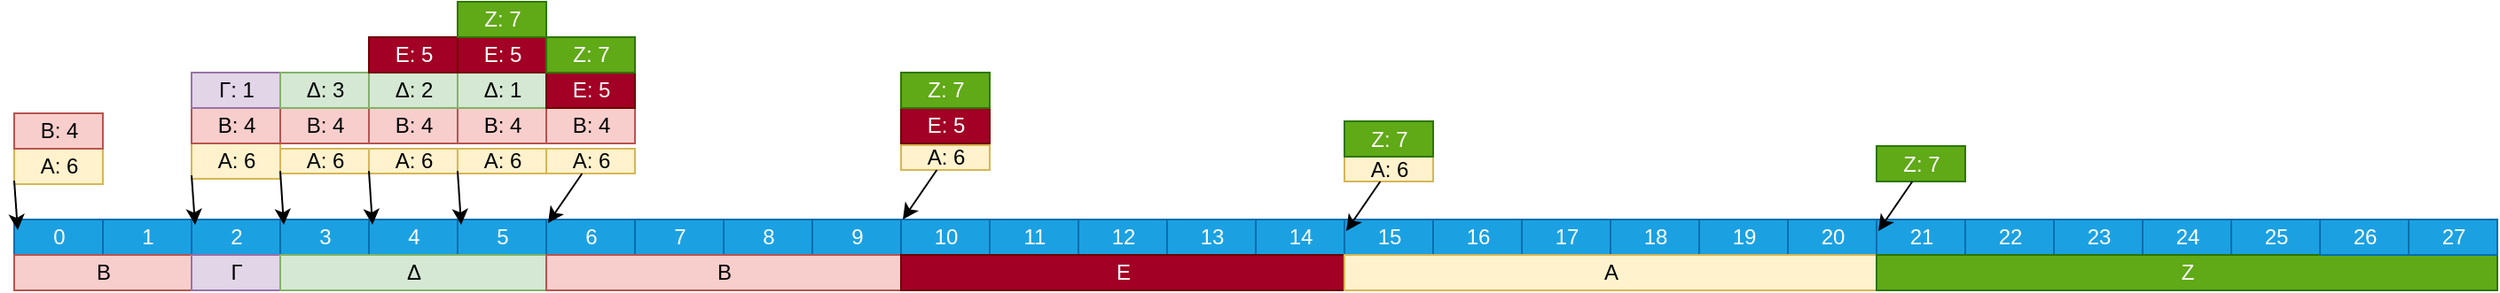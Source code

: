 <mxfile version="20.7.4" type="device"><diagram name="Page-1" id="2c4490ee-f0b8-94ab-5012-d5dc3445f7a3"><mxGraphModel dx="1434" dy="786" grid="1" gridSize="10" guides="1" tooltips="1" connect="0" arrows="1" fold="1" page="1" pageScale="1.5" pageWidth="1169" pageHeight="826" background="none" math="0" shadow="0"><root><mxCell id="0" style=";html=1;"/><mxCell id="1" style=";html=1;" parent="0"/><mxCell id="7a8b956e7d50b54d-360" value="0" style="align=center;html=1;fillColor=#1ba1e2;fontColor=#ffffff;strokeColor=#006EAF;" parent="1" vertex="1"><mxGeometry x="40" y="340" width="50" height="20" as="geometry"/></mxCell><mxCell id="ocXXfXh9jtsV70e3W2vZ-2" value="1" style="align=center;html=1;fillColor=#1ba1e2;fontColor=#ffffff;strokeColor=#006EAF;" parent="1" vertex="1"><mxGeometry x="90" y="340" width="50" height="20" as="geometry"/></mxCell><mxCell id="ocXXfXh9jtsV70e3W2vZ-3" value="2" style="align=center;html=1;fillColor=#1ba1e2;fontColor=#ffffff;strokeColor=#006EAF;" parent="1" vertex="1"><mxGeometry x="140" y="340" width="50" height="20" as="geometry"/></mxCell><mxCell id="ocXXfXh9jtsV70e3W2vZ-4" value="3" style="align=center;html=1;fillColor=#1ba1e2;fontColor=#ffffff;strokeColor=#006EAF;" parent="1" vertex="1"><mxGeometry x="190" y="340" width="50" height="20" as="geometry"/></mxCell><mxCell id="ocXXfXh9jtsV70e3W2vZ-5" value="4" style="align=center;html=1;fillColor=#1ba1e2;fontColor=#ffffff;strokeColor=#006EAF;" parent="1" vertex="1"><mxGeometry x="240" y="340" width="50" height="20" as="geometry"/></mxCell><mxCell id="ocXXfXh9jtsV70e3W2vZ-6" value="5" style="align=center;html=1;fillColor=#1ba1e2;fontColor=#ffffff;strokeColor=#006EAF;" parent="1" vertex="1"><mxGeometry x="290" y="340" width="50" height="20" as="geometry"/></mxCell><mxCell id="ocXXfXh9jtsV70e3W2vZ-7" value="6" style="align=center;html=1;fillColor=#1ba1e2;fontColor=#ffffff;strokeColor=#006EAF;" parent="1" vertex="1"><mxGeometry x="340" y="340" width="50" height="20" as="geometry"/></mxCell><mxCell id="ocXXfXh9jtsV70e3W2vZ-8" value="7" style="align=center;html=1;fillColor=#1ba1e2;fontColor=#ffffff;strokeColor=#006EAF;" parent="1" vertex="1"><mxGeometry x="390" y="340" width="50" height="20" as="geometry"/></mxCell><mxCell id="ocXXfXh9jtsV70e3W2vZ-9" value="8" style="align=center;html=1;fillColor=#1ba1e2;fontColor=#ffffff;strokeColor=#006EAF;" parent="1" vertex="1"><mxGeometry x="440" y="340" width="50" height="20" as="geometry"/></mxCell><mxCell id="ocXXfXh9jtsV70e3W2vZ-10" value="9" style="align=center;html=1;fillColor=#1ba1e2;fontColor=#ffffff;strokeColor=#006EAF;" parent="1" vertex="1"><mxGeometry x="490" y="340" width="50" height="20" as="geometry"/></mxCell><mxCell id="ocXXfXh9jtsV70e3W2vZ-11" value="10" style="align=center;html=1;fillColor=#1ba1e2;fontColor=#ffffff;strokeColor=#006EAF;" parent="1" vertex="1"><mxGeometry x="540" y="340" width="50" height="20" as="geometry"/></mxCell><mxCell id="ocXXfXh9jtsV70e3W2vZ-12" value="11" style="align=center;html=1;fillColor=#1ba1e2;fontColor=#ffffff;strokeColor=#006EAF;" parent="1" vertex="1"><mxGeometry x="590" y="340" width="50" height="20" as="geometry"/></mxCell><mxCell id="ocXXfXh9jtsV70e3W2vZ-13" value="12" style="align=center;html=1;fillColor=#1ba1e2;fontColor=#ffffff;strokeColor=#006EAF;" parent="1" vertex="1"><mxGeometry x="640" y="340" width="50" height="20" as="geometry"/></mxCell><mxCell id="ocXXfXh9jtsV70e3W2vZ-14" value="13" style="align=center;html=1;fillColor=#1ba1e2;fontColor=#ffffff;strokeColor=#006EAF;" parent="1" vertex="1"><mxGeometry x="690" y="340" width="50" height="20" as="geometry"/></mxCell><mxCell id="ocXXfXh9jtsV70e3W2vZ-15" value="14" style="align=center;html=1;fillColor=#1ba1e2;fontColor=#ffffff;strokeColor=#006EAF;" parent="1" vertex="1"><mxGeometry x="740" y="340" width="50" height="20" as="geometry"/></mxCell><mxCell id="ocXXfXh9jtsV70e3W2vZ-16" value="15" style="align=center;html=1;fillColor=#1ba1e2;fontColor=#ffffff;strokeColor=#006EAF;" parent="1" vertex="1"><mxGeometry x="790" y="340" width="50" height="20" as="geometry"/></mxCell><mxCell id="ocXXfXh9jtsV70e3W2vZ-17" value="16" style="align=center;html=1;fillColor=#1ba1e2;fontColor=#ffffff;strokeColor=#006EAF;" parent="1" vertex="1"><mxGeometry x="840" y="340" width="50" height="20" as="geometry"/></mxCell><mxCell id="ocXXfXh9jtsV70e3W2vZ-18" value="17" style="align=center;html=1;fillColor=#1ba1e2;fontColor=#ffffff;strokeColor=#006EAF;" parent="1" vertex="1"><mxGeometry x="890" y="340" width="50" height="20" as="geometry"/></mxCell><mxCell id="ocXXfXh9jtsV70e3W2vZ-19" value="18" style="align=center;html=1;fillColor=#1ba1e2;fontColor=#ffffff;strokeColor=#006EAF;" parent="1" vertex="1"><mxGeometry x="940" y="340" width="50" height="20" as="geometry"/></mxCell><mxCell id="ocXXfXh9jtsV70e3W2vZ-20" value="19" style="align=center;html=1;fillColor=#1ba1e2;fontColor=#ffffff;strokeColor=#006EAF;" parent="1" vertex="1"><mxGeometry x="990" y="340" width="50" height="20" as="geometry"/></mxCell><mxCell id="ocXXfXh9jtsV70e3W2vZ-21" value="20" style="align=center;html=1;fillColor=#1ba1e2;fontColor=#ffffff;strokeColor=#006EAF;" parent="1" vertex="1"><mxGeometry x="1040" y="340" width="50" height="20" as="geometry"/></mxCell><mxCell id="ocXXfXh9jtsV70e3W2vZ-22" value="21" style="align=center;html=1;fillColor=#1ba1e2;fontColor=#ffffff;strokeColor=#006EAF;" parent="1" vertex="1"><mxGeometry x="1090" y="340" width="50" height="20" as="geometry"/></mxCell><mxCell id="ocXXfXh9jtsV70e3W2vZ-23" value="22" style="align=center;html=1;fillColor=#1ba1e2;fontColor=#ffffff;strokeColor=#006EAF;" parent="1" vertex="1"><mxGeometry x="1140" y="340" width="50" height="20" as="geometry"/></mxCell><mxCell id="ocXXfXh9jtsV70e3W2vZ-24" value="23" style="align=center;html=1;fillColor=#1ba1e2;fontColor=#ffffff;strokeColor=#006EAF;" parent="1" vertex="1"><mxGeometry x="1190" y="340" width="50" height="20" as="geometry"/></mxCell><mxCell id="ocXXfXh9jtsV70e3W2vZ-25" value="24" style="align=center;html=1;fillColor=#1ba1e2;fontColor=#ffffff;strokeColor=#006EAF;" parent="1" vertex="1"><mxGeometry x="1240" y="340" width="50" height="20" as="geometry"/></mxCell><mxCell id="ocXXfXh9jtsV70e3W2vZ-26" value="25" style="align=center;html=1;fillColor=#1ba1e2;fontColor=#ffffff;strokeColor=#006EAF;" parent="1" vertex="1"><mxGeometry x="1290" y="340" width="50" height="20" as="geometry"/></mxCell><mxCell id="ocXXfXh9jtsV70e3W2vZ-27" value="" style="align=left;html=1;" parent="1" vertex="1"><mxGeometry x="40" y="360" width="50" height="20" as="geometry"/></mxCell><mxCell id="ocXXfXh9jtsV70e3W2vZ-28" value="" style="align=left;html=1;" parent="1" vertex="1"><mxGeometry x="90" y="360" width="50" height="20" as="geometry"/></mxCell><mxCell id="ocXXfXh9jtsV70e3W2vZ-29" value="" style="align=left;html=1;" parent="1" vertex="1"><mxGeometry x="140" y="360" width="50" height="20" as="geometry"/></mxCell><mxCell id="ocXXfXh9jtsV70e3W2vZ-30" value="" style="align=left;html=1;" parent="1" vertex="1"><mxGeometry x="190" y="360" width="50" height="20" as="geometry"/></mxCell><mxCell id="ocXXfXh9jtsV70e3W2vZ-31" value="" style="align=left;html=1;" parent="1" vertex="1"><mxGeometry x="240" y="360" width="50" height="20" as="geometry"/></mxCell><mxCell id="ocXXfXh9jtsV70e3W2vZ-32" value="" style="align=left;html=1;" parent="1" vertex="1"><mxGeometry x="290" y="360" width="50" height="20" as="geometry"/></mxCell><mxCell id="ocXXfXh9jtsV70e3W2vZ-33" value="" style="align=left;html=1;" parent="1" vertex="1"><mxGeometry x="340" y="360" width="50" height="20" as="geometry"/></mxCell><mxCell id="ocXXfXh9jtsV70e3W2vZ-34" value="" style="align=left;html=1;" parent="1" vertex="1"><mxGeometry x="390" y="360" width="50" height="20" as="geometry"/></mxCell><mxCell id="ocXXfXh9jtsV70e3W2vZ-35" value="" style="align=left;html=1;" parent="1" vertex="1"><mxGeometry x="440" y="360" width="50" height="20" as="geometry"/></mxCell><mxCell id="ocXXfXh9jtsV70e3W2vZ-36" value="" style="align=left;html=1;" parent="1" vertex="1"><mxGeometry x="490" y="360" width="50" height="20" as="geometry"/></mxCell><mxCell id="ocXXfXh9jtsV70e3W2vZ-37" value="" style="align=left;html=1;" parent="1" vertex="1"><mxGeometry x="540" y="360" width="50" height="20" as="geometry"/></mxCell><mxCell id="ocXXfXh9jtsV70e3W2vZ-38" value="" style="align=left;html=1;" parent="1" vertex="1"><mxGeometry x="590" y="360" width="50" height="20" as="geometry"/></mxCell><mxCell id="ocXXfXh9jtsV70e3W2vZ-39" value="" style="align=left;html=1;" parent="1" vertex="1"><mxGeometry x="640" y="360" width="50" height="20" as="geometry"/></mxCell><mxCell id="ocXXfXh9jtsV70e3W2vZ-40" value="" style="align=left;html=1;" parent="1" vertex="1"><mxGeometry x="690" y="360" width="50" height="20" as="geometry"/></mxCell><mxCell id="ocXXfXh9jtsV70e3W2vZ-41" value="" style="align=left;html=1;" parent="1" vertex="1"><mxGeometry x="740" y="360" width="50" height="20" as="geometry"/></mxCell><mxCell id="ocXXfXh9jtsV70e3W2vZ-42" value="" style="align=left;html=1;" parent="1" vertex="1"><mxGeometry x="790" y="360" width="50" height="20" as="geometry"/></mxCell><mxCell id="ocXXfXh9jtsV70e3W2vZ-43" value="" style="align=left;html=1;" parent="1" vertex="1"><mxGeometry x="840" y="360" width="50" height="20" as="geometry"/></mxCell><mxCell id="ocXXfXh9jtsV70e3W2vZ-44" value="" style="align=left;html=1;" parent="1" vertex="1"><mxGeometry x="890" y="360" width="50" height="20" as="geometry"/></mxCell><mxCell id="ocXXfXh9jtsV70e3W2vZ-45" value="" style="align=left;html=1;" parent="1" vertex="1"><mxGeometry x="940" y="360" width="50" height="20" as="geometry"/></mxCell><mxCell id="ocXXfXh9jtsV70e3W2vZ-46" value="" style="align=left;html=1;" parent="1" vertex="1"><mxGeometry x="990" y="360" width="50" height="20" as="geometry"/></mxCell><mxCell id="ocXXfXh9jtsV70e3W2vZ-47" value="" style="align=left;html=1;" parent="1" vertex="1"><mxGeometry x="1040" y="360" width="50" height="20" as="geometry"/></mxCell><mxCell id="ocXXfXh9jtsV70e3W2vZ-48" value="" style="align=left;html=1;" parent="1" vertex="1"><mxGeometry x="1090" y="360" width="50" height="20" as="geometry"/></mxCell><mxCell id="ocXXfXh9jtsV70e3W2vZ-49" value="" style="align=left;html=1;" parent="1" vertex="1"><mxGeometry x="1140" y="360" width="50" height="20" as="geometry"/></mxCell><mxCell id="ocXXfXh9jtsV70e3W2vZ-50" value="" style="align=left;html=1;" parent="1" vertex="1"><mxGeometry x="1190" y="360" width="50" height="20" as="geometry"/></mxCell><mxCell id="ocXXfXh9jtsV70e3W2vZ-51" value="" style="align=left;html=1;" parent="1" vertex="1"><mxGeometry x="1240" y="360" width="50" height="20" as="geometry"/></mxCell><mxCell id="ocXXfXh9jtsV70e3W2vZ-52" value="" style="align=left;html=1;" parent="1" vertex="1"><mxGeometry x="1290" y="360" width="50" height="20" as="geometry"/></mxCell><mxCell id="i_u9LY4JCfgBbzgMIegR-5" value="&lt;div align=&quot;center&quot;&gt;A: 6&lt;br&gt;&lt;/div&gt;" style="align=center;html=1;fillColor=#fff2cc;strokeColor=#d6b656;" vertex="1" parent="1"><mxGeometry x="40" y="300" width="50" height="20" as="geometry"/></mxCell><mxCell id="i_u9LY4JCfgBbzgMIegR-6" value="" style="endArrow=classic;html=1;rounded=0;exitX=0;exitY=0.9;exitDx=0;exitDy=0;exitPerimeter=0;entryX=0.04;entryY=0.3;entryDx=0;entryDy=0;entryPerimeter=0;" edge="1" parent="1" source="i_u9LY4JCfgBbzgMIegR-5" target="7a8b956e7d50b54d-360"><mxGeometry width="50" height="50" relative="1" as="geometry"><mxPoint x="520" y="430" as="sourcePoint"/><mxPoint x="570" y="380" as="targetPoint"/></mxGeometry></mxCell><mxCell id="i_u9LY4JCfgBbzgMIegR-7" value="B: 4" style="align=center;html=1;fillColor=#f8cecc;strokeColor=#b85450;" vertex="1" parent="1"><mxGeometry x="40" y="280" width="50" height="20" as="geometry"/></mxCell><mxCell id="i_u9LY4JCfgBbzgMIegR-8" value="B" style="align=center;html=1;fillColor=#f8cecc;strokeColor=#b85450;" vertex="1" parent="1"><mxGeometry x="40" y="360" width="100" height="20" as="geometry"/></mxCell><mxCell id="i_u9LY4JCfgBbzgMIegR-9" value="&lt;div align=&quot;center&quot;&gt;A: 6&lt;br&gt;&lt;/div&gt;" style="align=center;html=1;fillColor=#fff2cc;strokeColor=#d6b656;" vertex="1" parent="1"><mxGeometry x="140" y="297" width="50" height="20" as="geometry"/></mxCell><mxCell id="i_u9LY4JCfgBbzgMIegR-10" value="" style="endArrow=classic;html=1;rounded=0;exitX=0;exitY=0.9;exitDx=0;exitDy=0;exitPerimeter=0;entryX=0.04;entryY=0.3;entryDx=0;entryDy=0;entryPerimeter=0;" edge="1" parent="1" source="i_u9LY4JCfgBbzgMIegR-9"><mxGeometry width="50" height="50" relative="1" as="geometry"><mxPoint x="620" y="427" as="sourcePoint"/><mxPoint x="142" y="343" as="targetPoint"/></mxGeometry></mxCell><mxCell id="i_u9LY4JCfgBbzgMIegR-11" value="B: 4" style="align=center;html=1;fillColor=#f8cecc;strokeColor=#b85450;" vertex="1" parent="1"><mxGeometry x="140" y="277" width="50" height="20" as="geometry"/></mxCell><mxCell id="i_u9LY4JCfgBbzgMIegR-12" value="Γ: 1" style="align=center;html=1;fillColor=#e1d5e7;strokeColor=#9673a6;" vertex="1" parent="1"><mxGeometry x="140" y="257" width="50" height="20" as="geometry"/></mxCell><mxCell id="i_u9LY4JCfgBbzgMIegR-13" value="Γ" style="align=center;html=1;fillColor=#e1d5e7;strokeColor=#9673a6;" vertex="1" parent="1"><mxGeometry x="140" y="360" width="50" height="20" as="geometry"/></mxCell><mxCell id="i_u9LY4JCfgBbzgMIegR-14" value="&lt;div align=&quot;center&quot;&gt;A: 6&lt;br&gt;&lt;/div&gt;" style="align=center;html=1;fillColor=#fff2cc;strokeColor=#d6b656;" vertex="1" parent="1"><mxGeometry x="190" y="300" width="50" height="14" as="geometry"/></mxCell><mxCell id="i_u9LY4JCfgBbzgMIegR-15" value="" style="endArrow=classic;html=1;rounded=0;exitX=0;exitY=0.9;exitDx=0;exitDy=0;exitPerimeter=0;entryX=0.04;entryY=0.3;entryDx=0;entryDy=0;entryPerimeter=0;" edge="1" parent="1" source="i_u9LY4JCfgBbzgMIegR-14"><mxGeometry width="50" height="50" relative="1" as="geometry"><mxPoint x="670" y="427" as="sourcePoint"/><mxPoint x="192" y="343" as="targetPoint"/></mxGeometry></mxCell><mxCell id="i_u9LY4JCfgBbzgMIegR-16" value="B: 4" style="align=center;html=1;fillColor=#f8cecc;strokeColor=#b85450;" vertex="1" parent="1"><mxGeometry x="190" y="277" width="50" height="20" as="geometry"/></mxCell><mxCell id="i_u9LY4JCfgBbzgMIegR-17" value="Δ: 3" style="align=center;html=1;fillColor=#d5e8d4;strokeColor=#82b366;" vertex="1" parent="1"><mxGeometry x="190" y="257" width="50" height="20" as="geometry"/></mxCell><mxCell id="i_u9LY4JCfgBbzgMIegR-18" value="Δ" style="align=center;html=1;fillColor=#d5e8d4;strokeColor=#82b366;" vertex="1" parent="1"><mxGeometry x="190" y="360" width="150" height="20" as="geometry"/></mxCell><mxCell id="i_u9LY4JCfgBbzgMIegR-19" value="&lt;div align=&quot;center&quot;&gt;A: 6&lt;br&gt;&lt;/div&gt;" style="align=center;html=1;fillColor=#fff2cc;strokeColor=#d6b656;" vertex="1" parent="1"><mxGeometry x="240" y="300" width="50" height="14" as="geometry"/></mxCell><mxCell id="i_u9LY4JCfgBbzgMIegR-20" value="" style="endArrow=classic;html=1;rounded=0;exitX=0;exitY=0.9;exitDx=0;exitDy=0;exitPerimeter=0;entryX=0.04;entryY=0.3;entryDx=0;entryDy=0;entryPerimeter=0;" edge="1" parent="1" source="i_u9LY4JCfgBbzgMIegR-19"><mxGeometry width="50" height="50" relative="1" as="geometry"><mxPoint x="720" y="427" as="sourcePoint"/><mxPoint x="242" y="343" as="targetPoint"/></mxGeometry></mxCell><mxCell id="i_u9LY4JCfgBbzgMIegR-21" value="B: 4" style="align=center;html=1;fillColor=#f8cecc;strokeColor=#b85450;" vertex="1" parent="1"><mxGeometry x="240" y="277" width="50" height="20" as="geometry"/></mxCell><mxCell id="i_u9LY4JCfgBbzgMIegR-22" value="Δ: 2" style="align=center;html=1;fillColor=#d5e8d4;strokeColor=#82b366;" vertex="1" parent="1"><mxGeometry x="240" y="257" width="50" height="20" as="geometry"/></mxCell><mxCell id="i_u9LY4JCfgBbzgMIegR-23" value="Ε: 5" style="align=center;html=1;fillColor=#a20025;strokeColor=#6F0000;fontColor=#ffffff;" vertex="1" parent="1"><mxGeometry x="240" y="237" width="50" height="20" as="geometry"/></mxCell><mxCell id="i_u9LY4JCfgBbzgMIegR-28" value="&lt;div align=&quot;center&quot;&gt;A: 6&lt;br&gt;&lt;/div&gt;" style="align=center;html=1;fillColor=#fff2cc;strokeColor=#d6b656;" vertex="1" parent="1"><mxGeometry x="290" y="300" width="50" height="14" as="geometry"/></mxCell><mxCell id="i_u9LY4JCfgBbzgMIegR-29" value="" style="endArrow=classic;html=1;rounded=0;exitX=0;exitY=0.9;exitDx=0;exitDy=0;exitPerimeter=0;entryX=0.04;entryY=0.3;entryDx=0;entryDy=0;entryPerimeter=0;" edge="1" parent="1" source="i_u9LY4JCfgBbzgMIegR-28"><mxGeometry width="50" height="50" relative="1" as="geometry"><mxPoint x="770" y="427" as="sourcePoint"/><mxPoint x="292" y="343" as="targetPoint"/></mxGeometry></mxCell><mxCell id="i_u9LY4JCfgBbzgMIegR-30" value="B: 4" style="align=center;html=1;fillColor=#f8cecc;strokeColor=#b85450;" vertex="1" parent="1"><mxGeometry x="290" y="277" width="50" height="20" as="geometry"/></mxCell><mxCell id="i_u9LY4JCfgBbzgMIegR-31" value="Δ: 1" style="align=center;html=1;fillColor=#d5e8d4;strokeColor=#82b366;" vertex="1" parent="1"><mxGeometry x="290" y="257" width="50" height="20" as="geometry"/></mxCell><mxCell id="i_u9LY4JCfgBbzgMIegR-32" value="Ε: 5" style="align=center;html=1;fillColor=#a20025;strokeColor=#6F0000;fontColor=#ffffff;" vertex="1" parent="1"><mxGeometry x="290" y="237" width="50" height="20" as="geometry"/></mxCell><mxCell id="i_u9LY4JCfgBbzgMIegR-33" value="Ζ: 7" style="align=center;html=1;fillColor=#60a917;strokeColor=#2D7600;fontColor=#ffffff;" vertex="1" parent="1"><mxGeometry x="290" y="217" width="50" height="20" as="geometry"/></mxCell><mxCell id="i_u9LY4JCfgBbzgMIegR-34" value="&lt;div align=&quot;center&quot;&gt;A: 6&lt;br&gt;&lt;/div&gt;" style="align=center;html=1;fillColor=#fff2cc;strokeColor=#d6b656;" vertex="1" parent="1"><mxGeometry x="340" y="300" width="50" height="14" as="geometry"/></mxCell><mxCell id="i_u9LY4JCfgBbzgMIegR-35" value="B: 4" style="align=center;html=1;fillColor=#f8cecc;strokeColor=#b85450;" vertex="1" parent="1"><mxGeometry x="340" y="277" width="50" height="20" as="geometry"/></mxCell><mxCell id="i_u9LY4JCfgBbzgMIegR-37" value="Ε: 5" style="align=center;html=1;fillColor=#a20025;strokeColor=#6F0000;fontColor=#ffffff;" vertex="1" parent="1"><mxGeometry x="340" y="257" width="50" height="20" as="geometry"/></mxCell><mxCell id="i_u9LY4JCfgBbzgMIegR-38" value="Ζ: 7" style="align=center;html=1;fillColor=#60a917;strokeColor=#2D7600;fontColor=#ffffff;" vertex="1" parent="1"><mxGeometry x="340" y="237" width="50" height="20" as="geometry"/></mxCell><mxCell id="i_u9LY4JCfgBbzgMIegR-39" value="" style="endArrow=classic;html=1;rounded=0;entryX=0.02;entryY=0.1;entryDx=0;entryDy=0;entryPerimeter=0;" edge="1" parent="1" source="i_u9LY4JCfgBbzgMIegR-34" target="ocXXfXh9jtsV70e3W2vZ-7"><mxGeometry width="50" height="50" relative="1" as="geometry"><mxPoint x="300" y="322.6" as="sourcePoint"/><mxPoint x="302" y="353" as="targetPoint"/></mxGeometry></mxCell><mxCell id="i_u9LY4JCfgBbzgMIegR-40" value="Β" style="align=center;html=1;fillColor=#f8cecc;strokeColor=#b85450;" vertex="1" parent="1"><mxGeometry x="340" y="360" width="200" height="20" as="geometry"/></mxCell><mxCell id="i_u9LY4JCfgBbzgMIegR-41" value="&lt;div align=&quot;center&quot;&gt;A: 6&lt;br&gt;&lt;/div&gt;" style="align=center;html=1;fillColor=#fff2cc;strokeColor=#d6b656;" vertex="1" parent="1"><mxGeometry x="540" y="298" width="50" height="14" as="geometry"/></mxCell><mxCell id="i_u9LY4JCfgBbzgMIegR-43" value="Ε: 5" style="align=center;html=1;fillColor=#a20025;strokeColor=#6F0000;fontColor=#ffffff;" vertex="1" parent="1"><mxGeometry x="540" y="277" width="50" height="20" as="geometry"/></mxCell><mxCell id="i_u9LY4JCfgBbzgMIegR-44" value="Ζ: 7" style="align=center;html=1;fillColor=#60a917;strokeColor=#2D7600;fontColor=#ffffff;" vertex="1" parent="1"><mxGeometry x="540" y="257" width="50" height="20" as="geometry"/></mxCell><mxCell id="i_u9LY4JCfgBbzgMIegR-45" value="" style="endArrow=classic;html=1;rounded=0;entryX=0.02;entryY=0.1;entryDx=0;entryDy=0;entryPerimeter=0;" edge="1" parent="1" source="i_u9LY4JCfgBbzgMIegR-41"><mxGeometry width="50" height="50" relative="1" as="geometry"><mxPoint x="500" y="320.6" as="sourcePoint"/><mxPoint x="541" y="340" as="targetPoint"/></mxGeometry></mxCell><mxCell id="i_u9LY4JCfgBbzgMIegR-47" value="Ε" style="align=center;html=1;fillColor=#a20025;strokeColor=#6F0000;fontColor=#ffffff;" vertex="1" parent="1"><mxGeometry x="540" y="360" width="250" height="20" as="geometry"/></mxCell><mxCell id="i_u9LY4JCfgBbzgMIegR-48" value="&lt;div align=&quot;center&quot;&gt;A: 6&lt;br&gt;&lt;/div&gt;" style="align=center;html=1;fillColor=#fff2cc;strokeColor=#d6b656;" vertex="1" parent="1"><mxGeometry x="790" y="304.5" width="50" height="14" as="geometry"/></mxCell><mxCell id="i_u9LY4JCfgBbzgMIegR-50" value="Ζ: 7" style="align=center;html=1;fillColor=#60a917;strokeColor=#2D7600;fontColor=#ffffff;" vertex="1" parent="1"><mxGeometry x="790" y="284.5" width="50" height="20" as="geometry"/></mxCell><mxCell id="i_u9LY4JCfgBbzgMIegR-51" value="" style="endArrow=classic;html=1;rounded=0;entryX=0.02;entryY=0.1;entryDx=0;entryDy=0;entryPerimeter=0;" edge="1" parent="1" source="i_u9LY4JCfgBbzgMIegR-48"><mxGeometry width="50" height="50" relative="1" as="geometry"><mxPoint x="750" y="327.1" as="sourcePoint"/><mxPoint x="791" y="346.5" as="targetPoint"/></mxGeometry></mxCell><mxCell id="i_u9LY4JCfgBbzgMIegR-52" value="Α" style="align=center;html=1;fillColor=#fff2cc;strokeColor=#d6b656;" vertex="1" parent="1"><mxGeometry x="790" y="360" width="300" height="20" as="geometry"/></mxCell><mxCell id="i_u9LY4JCfgBbzgMIegR-55" value="Ζ: 7" style="align=center;html=1;fillColor=#60a917;strokeColor=#2D7600;fontColor=#ffffff;" vertex="1" parent="1"><mxGeometry x="1090" y="298.5" width="50" height="20" as="geometry"/></mxCell><mxCell id="i_u9LY4JCfgBbzgMIegR-56" value="" style="endArrow=classic;html=1;rounded=0;entryX=0.02;entryY=0.1;entryDx=0;entryDy=0;entryPerimeter=0;" edge="1" parent="1"><mxGeometry width="50" height="50" relative="1" as="geometry"><mxPoint x="1110.2" y="318.5" as="sourcePoint"/><mxPoint x="1091" y="346.5" as="targetPoint"/></mxGeometry></mxCell><mxCell id="i_u9LY4JCfgBbzgMIegR-57" value="Ζ" style="align=center;html=1;fillColor=#60a917;strokeColor=#2D7600;fontColor=#ffffff;" vertex="1" parent="1"><mxGeometry x="1090" y="360" width="350" height="20" as="geometry"/></mxCell><mxCell id="i_u9LY4JCfgBbzgMIegR-58" value="26" style="align=center;html=1;fillColor=#1ba1e2;fontColor=#ffffff;strokeColor=#006EAF;" vertex="1" parent="1"><mxGeometry x="1340" y="340" width="50" height="20" as="geometry"/></mxCell><mxCell id="i_u9LY4JCfgBbzgMIegR-59" value="27" style="align=center;html=1;fillColor=#1ba1e2;fontColor=#ffffff;strokeColor=#006EAF;" vertex="1" parent="1"><mxGeometry x="1390" y="340" width="50" height="20" as="geometry"/></mxCell></root></mxGraphModel></diagram></mxfile>